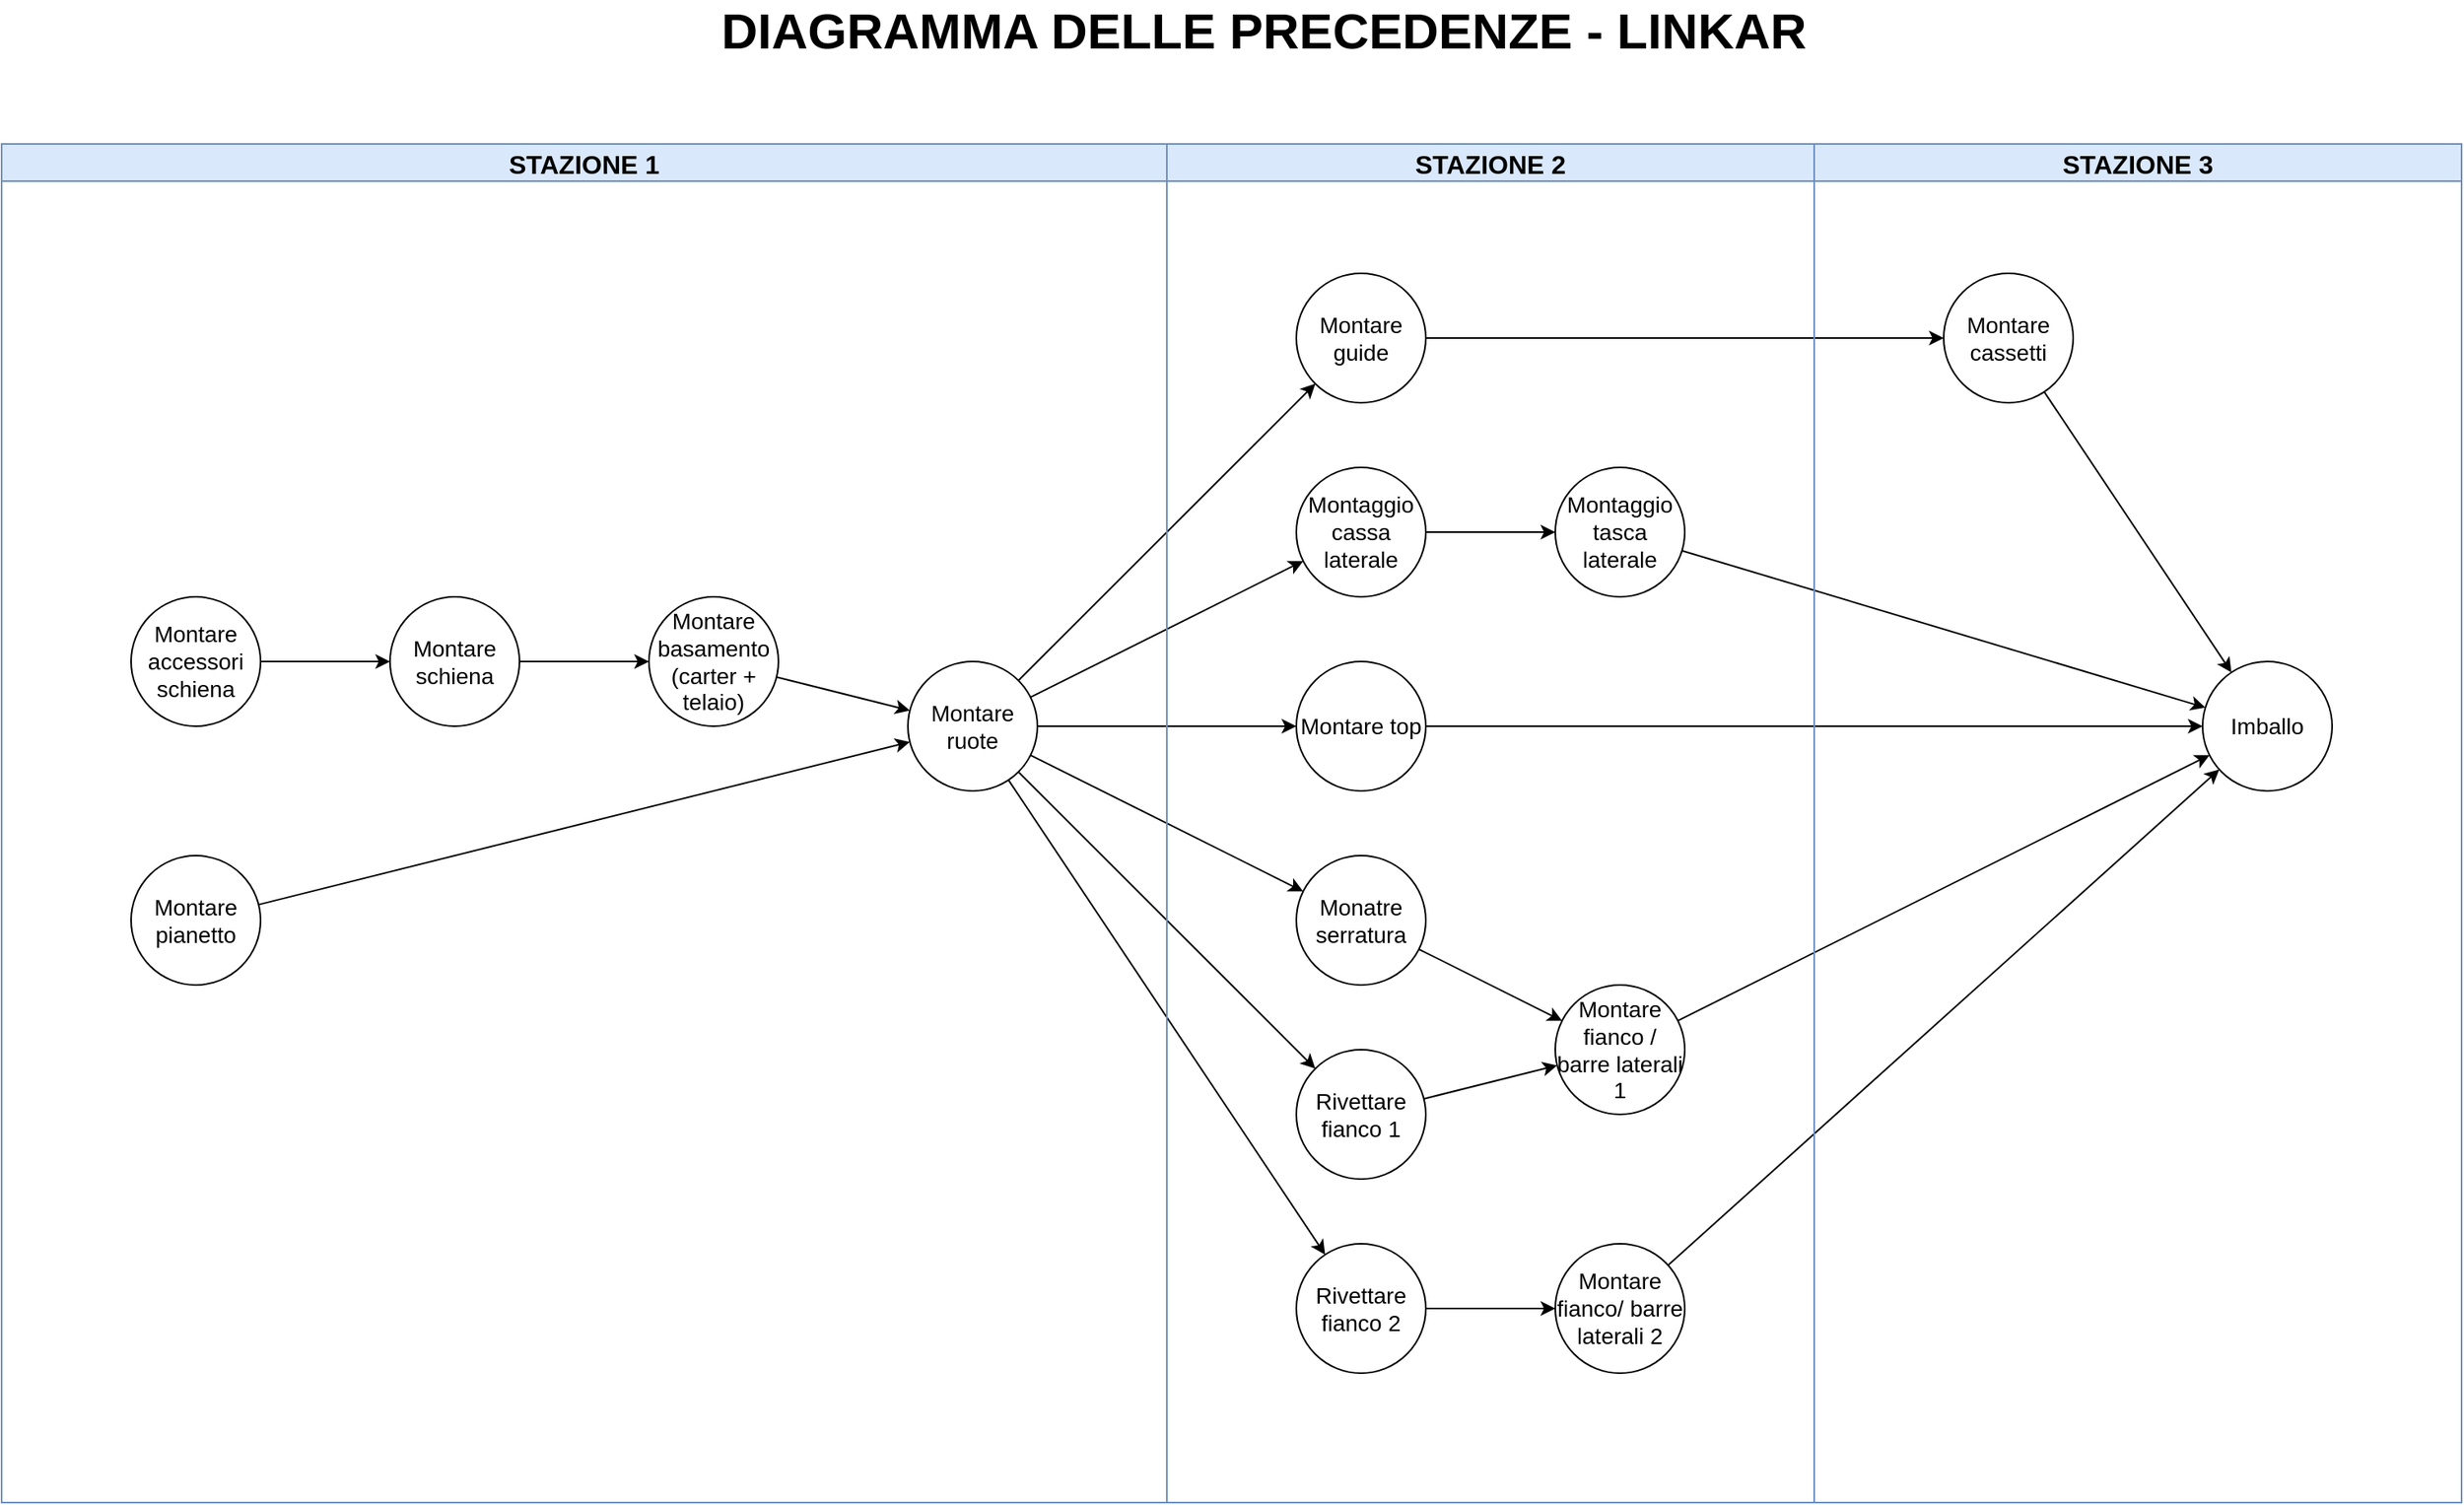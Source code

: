 <mxfile version="14.6.13" type="github">
  <diagram id="IpLpL6ENMjNwRsmEr589" name="Page-1">
    <mxGraphModel dx="1775" dy="978" grid="1" gridSize="10" guides="1" tooltips="1" connect="1" arrows="1" fold="1" page="1" pageScale="1" pageWidth="1654" pageHeight="1169" math="0" shadow="0">
      <root>
        <mxCell id="0" />
        <mxCell id="1" parent="0" />
        <mxCell id="hFutUYi-P7CKqkPZcObx-1" value="&lt;div style=&quot;font-size: 14px;&quot;&gt;Montare accessori schiena&lt;/div&gt;" style="ellipse;whiteSpace=wrap;html=1;aspect=fixed;fontSize=14;fontStyle=0" vertex="1" parent="1">
          <mxGeometry x="120" y="400" width="80" height="80" as="geometry" />
        </mxCell>
        <mxCell id="hFutUYi-P7CKqkPZcObx-4" value="&lt;div style=&quot;font-size: 14px;&quot;&gt;Montare pianetto&lt;/div&gt;" style="ellipse;whiteSpace=wrap;html=1;aspect=fixed;flipV=1;fontSize=14;fontStyle=0" vertex="1" parent="1">
          <mxGeometry x="120" y="560" width="80" height="80" as="geometry" />
        </mxCell>
        <mxCell id="hFutUYi-P7CKqkPZcObx-6" value="&lt;div style=&quot;font-size: 14px;&quot;&gt;Montare schiena&lt;/div&gt;" style="ellipse;whiteSpace=wrap;html=1;aspect=fixed;fontSize=14;fontStyle=0" vertex="1" parent="1">
          <mxGeometry x="280" y="400" width="80" height="80" as="geometry" />
        </mxCell>
        <mxCell id="hFutUYi-P7CKqkPZcObx-8" value="Rivettare fianco 1" style="ellipse;whiteSpace=wrap;html=1;aspect=fixed;fontSize=14;fontStyle=0" vertex="1" parent="1">
          <mxGeometry x="840" y="680" width="80" height="80" as="geometry" />
        </mxCell>
        <mxCell id="hFutUYi-P7CKqkPZcObx-9" value="&lt;div style=&quot;font-size: 14px;&quot;&gt;Montare fianco / barre laterali 1&lt;/div&gt;" style="ellipse;whiteSpace=wrap;html=1;aspect=fixed;fontSize=14;fontStyle=0" vertex="1" parent="1">
          <mxGeometry x="1000" y="640" width="80" height="80" as="geometry" />
        </mxCell>
        <mxCell id="hFutUYi-P7CKqkPZcObx-11" value="Montare basamento (carter + telaio)" style="ellipse;whiteSpace=wrap;html=1;aspect=fixed;fontSize=14;fontStyle=0" vertex="1" parent="1">
          <mxGeometry x="440" y="400" width="80" height="80" as="geometry" />
        </mxCell>
        <mxCell id="hFutUYi-P7CKqkPZcObx-12" value="Montare ruote" style="ellipse;whiteSpace=wrap;html=1;aspect=fixed;fontSize=14;fontStyle=0" vertex="1" parent="1">
          <mxGeometry x="600" y="440" width="80" height="80" as="geometry" />
        </mxCell>
        <mxCell id="hFutUYi-P7CKqkPZcObx-41" style="edgeStyle=orthogonalEdgeStyle;rounded=0;orthogonalLoop=1;jettySize=auto;html=1;fontSize=14;fontStyle=0" edge="1" parent="1" source="hFutUYi-P7CKqkPZcObx-14" target="hFutUYi-P7CKqkPZcObx-20">
          <mxGeometry relative="1" as="geometry" />
        </mxCell>
        <mxCell id="hFutUYi-P7CKqkPZcObx-14" value="Montare guide" style="ellipse;whiteSpace=wrap;html=1;aspect=fixed;fontSize=14;fontStyle=0" vertex="1" parent="1">
          <mxGeometry x="840" y="200" width="80" height="80" as="geometry" />
        </mxCell>
        <mxCell id="hFutUYi-P7CKqkPZcObx-18" value="" style="edgeStyle=orthogonalEdgeStyle;rounded=0;orthogonalLoop=1;jettySize=auto;html=1;fontSize=14;fontStyle=0" edge="1" parent="1" source="hFutUYi-P7CKqkPZcObx-16" target="hFutUYi-P7CKqkPZcObx-17">
          <mxGeometry relative="1" as="geometry" />
        </mxCell>
        <mxCell id="hFutUYi-P7CKqkPZcObx-16" value="Montaggio cassa laterale" style="ellipse;whiteSpace=wrap;html=1;aspect=fixed;fontSize=14;fontStyle=0" vertex="1" parent="1">
          <mxGeometry x="840" y="320" width="80" height="80" as="geometry" />
        </mxCell>
        <mxCell id="hFutUYi-P7CKqkPZcObx-17" value="Montaggio tasca laterale" style="ellipse;whiteSpace=wrap;html=1;aspect=fixed;fontSize=14;fontStyle=0" vertex="1" parent="1">
          <mxGeometry x="1000" y="320" width="80" height="80" as="geometry" />
        </mxCell>
        <mxCell id="hFutUYi-P7CKqkPZcObx-19" value="&lt;div style=&quot;font-size: 14px;&quot;&gt;Montare top&lt;/div&gt;" style="ellipse;whiteSpace=wrap;html=1;aspect=fixed;fontSize=14;fontStyle=0" vertex="1" parent="1">
          <mxGeometry x="840" y="440" width="80" height="80" as="geometry" />
        </mxCell>
        <mxCell id="hFutUYi-P7CKqkPZcObx-20" value="Montare cassetti" style="ellipse;whiteSpace=wrap;html=1;aspect=fixed;fontSize=14;fontStyle=0" vertex="1" parent="1">
          <mxGeometry x="1240" y="200" width="80" height="80" as="geometry" />
        </mxCell>
        <mxCell id="hFutUYi-P7CKqkPZcObx-24" value="" style="endArrow=classic;html=1;fontSize=14;fontStyle=0" edge="1" parent="1" source="hFutUYi-P7CKqkPZcObx-6" target="hFutUYi-P7CKqkPZcObx-11">
          <mxGeometry width="50" height="50" relative="1" as="geometry">
            <mxPoint x="250" y="850" as="sourcePoint" />
            <mxPoint x="300" y="800" as="targetPoint" />
          </mxGeometry>
        </mxCell>
        <mxCell id="hFutUYi-P7CKqkPZcObx-25" value="Rivettare fianco 2" style="ellipse;whiteSpace=wrap;html=1;aspect=fixed;fontSize=14;fontStyle=0" vertex="1" parent="1">
          <mxGeometry x="840" y="800" width="80" height="80" as="geometry" />
        </mxCell>
        <mxCell id="hFutUYi-P7CKqkPZcObx-26" value="Montare fianco/ barre laterali 2" style="ellipse;whiteSpace=wrap;html=1;aspect=fixed;fontSize=14;fontStyle=0" vertex="1" parent="1">
          <mxGeometry x="1000" y="800" width="80" height="80" as="geometry" />
        </mxCell>
        <mxCell id="hFutUYi-P7CKqkPZcObx-29" value="Monatre serratura" style="ellipse;whiteSpace=wrap;html=1;aspect=fixed;strokeColor=#000000;fontSize=14;fontStyle=0" vertex="1" parent="1">
          <mxGeometry x="840" y="560" width="80" height="80" as="geometry" />
        </mxCell>
        <mxCell id="hFutUYi-P7CKqkPZcObx-42" value="&lt;div style=&quot;font-size: 14px;&quot;&gt;Imballo&lt;/div&gt;" style="ellipse;whiteSpace=wrap;html=1;aspect=fixed;fontSize=14;fontStyle=0" vertex="1" parent="1">
          <mxGeometry x="1400" y="440" width="80" height="80" as="geometry" />
        </mxCell>
        <mxCell id="hFutUYi-P7CKqkPZcObx-49" value="" style="endArrow=classic;html=1;fontSize=14;" edge="1" parent="1" source="hFutUYi-P7CKqkPZcObx-4" target="hFutUYi-P7CKqkPZcObx-12">
          <mxGeometry width="50" height="50" relative="1" as="geometry">
            <mxPoint x="770" y="480" as="sourcePoint" />
            <mxPoint x="660" y="490" as="targetPoint" />
          </mxGeometry>
        </mxCell>
        <mxCell id="hFutUYi-P7CKqkPZcObx-50" value="" style="endArrow=classic;html=1;fontSize=14;" edge="1" parent="1" source="hFutUYi-P7CKqkPZcObx-11" target="hFutUYi-P7CKqkPZcObx-12">
          <mxGeometry width="50" height="50" relative="1" as="geometry">
            <mxPoint x="208.824" y="600.372" as="sourcePoint" />
            <mxPoint x="611.194" y="499.701" as="targetPoint" />
          </mxGeometry>
        </mxCell>
        <mxCell id="hFutUYi-P7CKqkPZcObx-51" value="" style="endArrow=classic;html=1;fontSize=14;" edge="1" parent="1" source="hFutUYi-P7CKqkPZcObx-25" target="hFutUYi-P7CKqkPZcObx-26">
          <mxGeometry width="50" height="50" relative="1" as="geometry">
            <mxPoint x="310" y="150" as="sourcePoint" />
            <mxPoint x="360" y="100" as="targetPoint" />
          </mxGeometry>
        </mxCell>
        <mxCell id="hFutUYi-P7CKqkPZcObx-52" value="" style="endArrow=classic;html=1;fontSize=14;" edge="1" parent="1" source="hFutUYi-P7CKqkPZcObx-8" target="hFutUYi-P7CKqkPZcObx-9">
          <mxGeometry width="50" height="50" relative="1" as="geometry">
            <mxPoint x="320" y="160" as="sourcePoint" />
            <mxPoint x="370" y="110" as="targetPoint" />
          </mxGeometry>
        </mxCell>
        <mxCell id="hFutUYi-P7CKqkPZcObx-53" value="" style="endArrow=classic;html=1;fontSize=14;" edge="1" parent="1" source="hFutUYi-P7CKqkPZcObx-12" target="hFutUYi-P7CKqkPZcObx-25">
          <mxGeometry width="50" height="50" relative="1" as="geometry">
            <mxPoint x="290" y="170" as="sourcePoint" />
            <mxPoint x="340" y="120" as="targetPoint" />
          </mxGeometry>
        </mxCell>
        <mxCell id="hFutUYi-P7CKqkPZcObx-54" value="" style="endArrow=classic;html=1;fontSize=14;" edge="1" parent="1" source="hFutUYi-P7CKqkPZcObx-12" target="hFutUYi-P7CKqkPZcObx-8">
          <mxGeometry width="50" height="50" relative="1" as="geometry">
            <mxPoint x="300" y="180" as="sourcePoint" />
            <mxPoint x="350" y="130" as="targetPoint" />
          </mxGeometry>
        </mxCell>
        <mxCell id="hFutUYi-P7CKqkPZcObx-55" value="" style="endArrow=classic;html=1;fontSize=14;" edge="1" parent="1" source="hFutUYi-P7CKqkPZcObx-12" target="hFutUYi-P7CKqkPZcObx-29">
          <mxGeometry width="50" height="50" relative="1" as="geometry">
            <mxPoint x="310" y="190" as="sourcePoint" />
            <mxPoint x="360" y="140" as="targetPoint" />
          </mxGeometry>
        </mxCell>
        <mxCell id="hFutUYi-P7CKqkPZcObx-56" value="" style="endArrow=classic;html=1;fontSize=14;" edge="1" parent="1" source="hFutUYi-P7CKqkPZcObx-12" target="hFutUYi-P7CKqkPZcObx-19">
          <mxGeometry width="50" height="50" relative="1" as="geometry">
            <mxPoint x="320" y="200" as="sourcePoint" />
            <mxPoint x="370" y="150" as="targetPoint" />
          </mxGeometry>
        </mxCell>
        <mxCell id="hFutUYi-P7CKqkPZcObx-57" value="" style="endArrow=classic;html=1;fontSize=14;" edge="1" parent="1" source="hFutUYi-P7CKqkPZcObx-12" target="hFutUYi-P7CKqkPZcObx-16">
          <mxGeometry width="50" height="50" relative="1" as="geometry">
            <mxPoint x="330" y="210" as="sourcePoint" />
            <mxPoint x="380" y="160" as="targetPoint" />
          </mxGeometry>
        </mxCell>
        <mxCell id="hFutUYi-P7CKqkPZcObx-58" value="" style="endArrow=classic;html=1;fontSize=14;" edge="1" parent="1" source="hFutUYi-P7CKqkPZcObx-12" target="hFutUYi-P7CKqkPZcObx-14">
          <mxGeometry width="50" height="50" relative="1" as="geometry">
            <mxPoint x="340" y="220" as="sourcePoint" />
            <mxPoint x="390" y="170" as="targetPoint" />
          </mxGeometry>
        </mxCell>
        <mxCell id="hFutUYi-P7CKqkPZcObx-59" value="" style="endArrow=classic;html=1;fontSize=14;" edge="1" parent="1" source="hFutUYi-P7CKqkPZcObx-1" target="hFutUYi-P7CKqkPZcObx-6">
          <mxGeometry width="50" height="50" relative="1" as="geometry">
            <mxPoint x="350" y="230" as="sourcePoint" />
            <mxPoint x="400" y="180" as="targetPoint" />
          </mxGeometry>
        </mxCell>
        <mxCell id="hFutUYi-P7CKqkPZcObx-64" value="" style="endArrow=classic;html=1;fontSize=14;" edge="1" parent="1" source="hFutUYi-P7CKqkPZcObx-29" target="hFutUYi-P7CKqkPZcObx-9">
          <mxGeometry width="50" height="50" relative="1" as="geometry">
            <mxPoint x="968.871" y="760.565" as="sourcePoint" />
            <mxPoint x="1051.194" y="739.701" as="targetPoint" />
          </mxGeometry>
        </mxCell>
        <mxCell id="hFutUYi-P7CKqkPZcObx-66" value="" style="endArrow=classic;html=1;fontSize=14;" edge="1" parent="1" source="hFutUYi-P7CKqkPZcObx-20" target="hFutUYi-P7CKqkPZcObx-42">
          <mxGeometry width="50" height="50" relative="1" as="geometry">
            <mxPoint x="968.871" y="720.565" as="sourcePoint" />
            <mxPoint x="1051.194" y="699.701" as="targetPoint" />
          </mxGeometry>
        </mxCell>
        <mxCell id="hFutUYi-P7CKqkPZcObx-67" value="" style="endArrow=classic;html=1;fontSize=14;" edge="1" parent="1" source="hFutUYi-P7CKqkPZcObx-17" target="hFutUYi-P7CKqkPZcObx-42">
          <mxGeometry width="50" height="50" relative="1" as="geometry">
            <mxPoint x="938.871" y="730.565" as="sourcePoint" />
            <mxPoint x="1021.194" y="709.701" as="targetPoint" />
          </mxGeometry>
        </mxCell>
        <mxCell id="hFutUYi-P7CKqkPZcObx-68" value="" style="endArrow=classic;html=1;fontSize=14;" edge="1" parent="1" source="hFutUYi-P7CKqkPZcObx-19" target="hFutUYi-P7CKqkPZcObx-42">
          <mxGeometry width="50" height="50" relative="1" as="geometry">
            <mxPoint x="948.871" y="740.565" as="sourcePoint" />
            <mxPoint x="1031.194" y="719.701" as="targetPoint" />
          </mxGeometry>
        </mxCell>
        <mxCell id="hFutUYi-P7CKqkPZcObx-69" value="" style="endArrow=classic;html=1;fontSize=14;" edge="1" parent="1" source="hFutUYi-P7CKqkPZcObx-9" target="hFutUYi-P7CKqkPZcObx-42">
          <mxGeometry width="50" height="50" relative="1" as="geometry">
            <mxPoint x="958.871" y="750.565" as="sourcePoint" />
            <mxPoint x="1050" y="740" as="targetPoint" />
          </mxGeometry>
        </mxCell>
        <mxCell id="hFutUYi-P7CKqkPZcObx-70" value="" style="endArrow=classic;html=1;fontSize=14;" edge="1" parent="1" source="hFutUYi-P7CKqkPZcObx-26" target="hFutUYi-P7CKqkPZcObx-42">
          <mxGeometry width="50" height="50" relative="1" as="geometry">
            <mxPoint x="968.871" y="760.565" as="sourcePoint" />
            <mxPoint x="1051.194" y="739.701" as="targetPoint" />
          </mxGeometry>
        </mxCell>
        <mxCell id="hFutUYi-P7CKqkPZcObx-75" value="STAZIONE 1" style="swimlane;fontSize=16;fillColor=#dae8fc;strokeColor=#6c8ebf;" vertex="1" parent="1">
          <mxGeometry x="40" y="120" width="720" height="840" as="geometry" />
        </mxCell>
        <mxCell id="hFutUYi-P7CKqkPZcObx-77" value="STAZIONE 2" style="swimlane;fontSize=16;fillColor=#dae8fc;strokeColor=#6c8ebf;" vertex="1" parent="1">
          <mxGeometry x="760" y="120" width="400" height="840" as="geometry" />
        </mxCell>
        <mxCell id="hFutUYi-P7CKqkPZcObx-78" value="STAZIONE 3" style="swimlane;fontSize=16;fillColor=#dae8fc;strokeColor=#6c8ebf;" vertex="1" parent="1">
          <mxGeometry x="1160" y="120" width="400" height="840" as="geometry" />
        </mxCell>
        <mxCell id="hFutUYi-P7CKqkPZcObx-79" value="&lt;font style=&quot;font-size: 31px&quot;&gt;&lt;b&gt;DIAGRAMMA DELLE PRECEDENZE - LINKAR&lt;br&gt;&lt;/b&gt;&lt;/font&gt;" style="text;html=1;strokeColor=none;fillColor=none;align=center;verticalAlign=middle;whiteSpace=wrap;rounded=0;fontSize=14;" vertex="1" parent="1">
          <mxGeometry x="480" y="40" width="680" height="20" as="geometry" />
        </mxCell>
      </root>
    </mxGraphModel>
  </diagram>
</mxfile>
